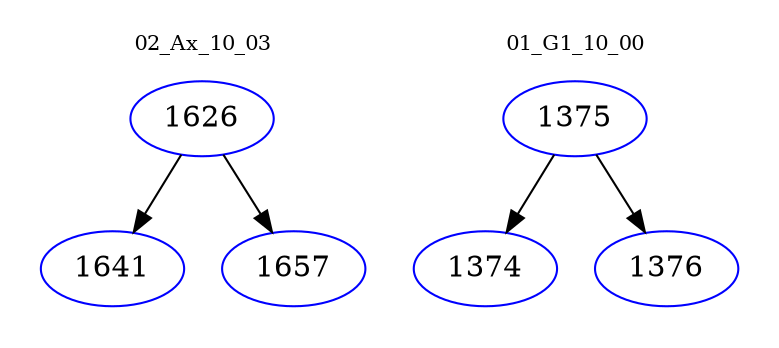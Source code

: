 digraph{
subgraph cluster_0 {
color = white
label = "02_Ax_10_03";
fontsize=10;
T0_1626 [label="1626", color="blue"]
T0_1626 -> T0_1641 [color="black"]
T0_1641 [label="1641", color="blue"]
T0_1626 -> T0_1657 [color="black"]
T0_1657 [label="1657", color="blue"]
}
subgraph cluster_1 {
color = white
label = "01_G1_10_00";
fontsize=10;
T1_1375 [label="1375", color="blue"]
T1_1375 -> T1_1374 [color="black"]
T1_1374 [label="1374", color="blue"]
T1_1375 -> T1_1376 [color="black"]
T1_1376 [label="1376", color="blue"]
}
}

